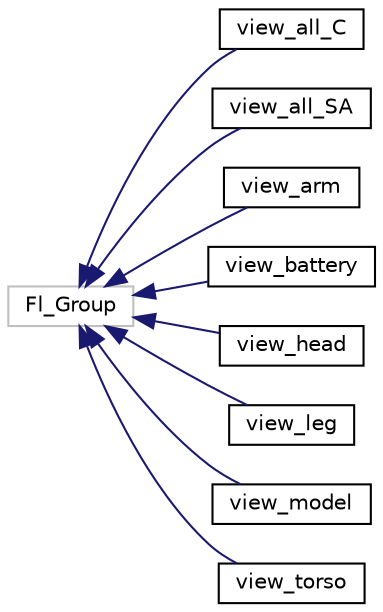 digraph "Graphical Class Hierarchy"
{
  edge [fontname="Helvetica",fontsize="10",labelfontname="Helvetica",labelfontsize="10"];
  node [fontname="Helvetica",fontsize="10",shape=record];
  rankdir="LR";
  Node1 [label="Fl_Group",height=0.2,width=0.4,color="grey75", fillcolor="white", style="filled"];
  Node1 -> Node2 [dir="back",color="midnightblue",fontsize="10",style="solid",fontname="Helvetica"];
  Node2 [label="view_all_C",height=0.2,width=0.4,color="black", fillcolor="white", style="filled",URL="$classview__all__C.html"];
  Node1 -> Node3 [dir="back",color="midnightblue",fontsize="10",style="solid",fontname="Helvetica"];
  Node3 [label="view_all_SA",height=0.2,width=0.4,color="black", fillcolor="white", style="filled",URL="$classview__all__SA.html"];
  Node1 -> Node4 [dir="back",color="midnightblue",fontsize="10",style="solid",fontname="Helvetica"];
  Node4 [label="view_arm",height=0.2,width=0.4,color="black", fillcolor="white", style="filled",URL="$classview__arm.html"];
  Node1 -> Node5 [dir="back",color="midnightblue",fontsize="10",style="solid",fontname="Helvetica"];
  Node5 [label="view_battery",height=0.2,width=0.4,color="black", fillcolor="white", style="filled",URL="$classview__battery.html"];
  Node1 -> Node6 [dir="back",color="midnightblue",fontsize="10",style="solid",fontname="Helvetica"];
  Node6 [label="view_head",height=0.2,width=0.4,color="black", fillcolor="white", style="filled",URL="$classview__head.html"];
  Node1 -> Node7 [dir="back",color="midnightblue",fontsize="10",style="solid",fontname="Helvetica"];
  Node7 [label="view_leg",height=0.2,width=0.4,color="black", fillcolor="white", style="filled",URL="$classview__leg.html"];
  Node1 -> Node8 [dir="back",color="midnightblue",fontsize="10",style="solid",fontname="Helvetica"];
  Node8 [label="view_model",height=0.2,width=0.4,color="black", fillcolor="white", style="filled",URL="$classview__model.html"];
  Node1 -> Node9 [dir="back",color="midnightblue",fontsize="10",style="solid",fontname="Helvetica"];
  Node9 [label="view_torso",height=0.2,width=0.4,color="black", fillcolor="white", style="filled",URL="$classview__torso.html"];
}
